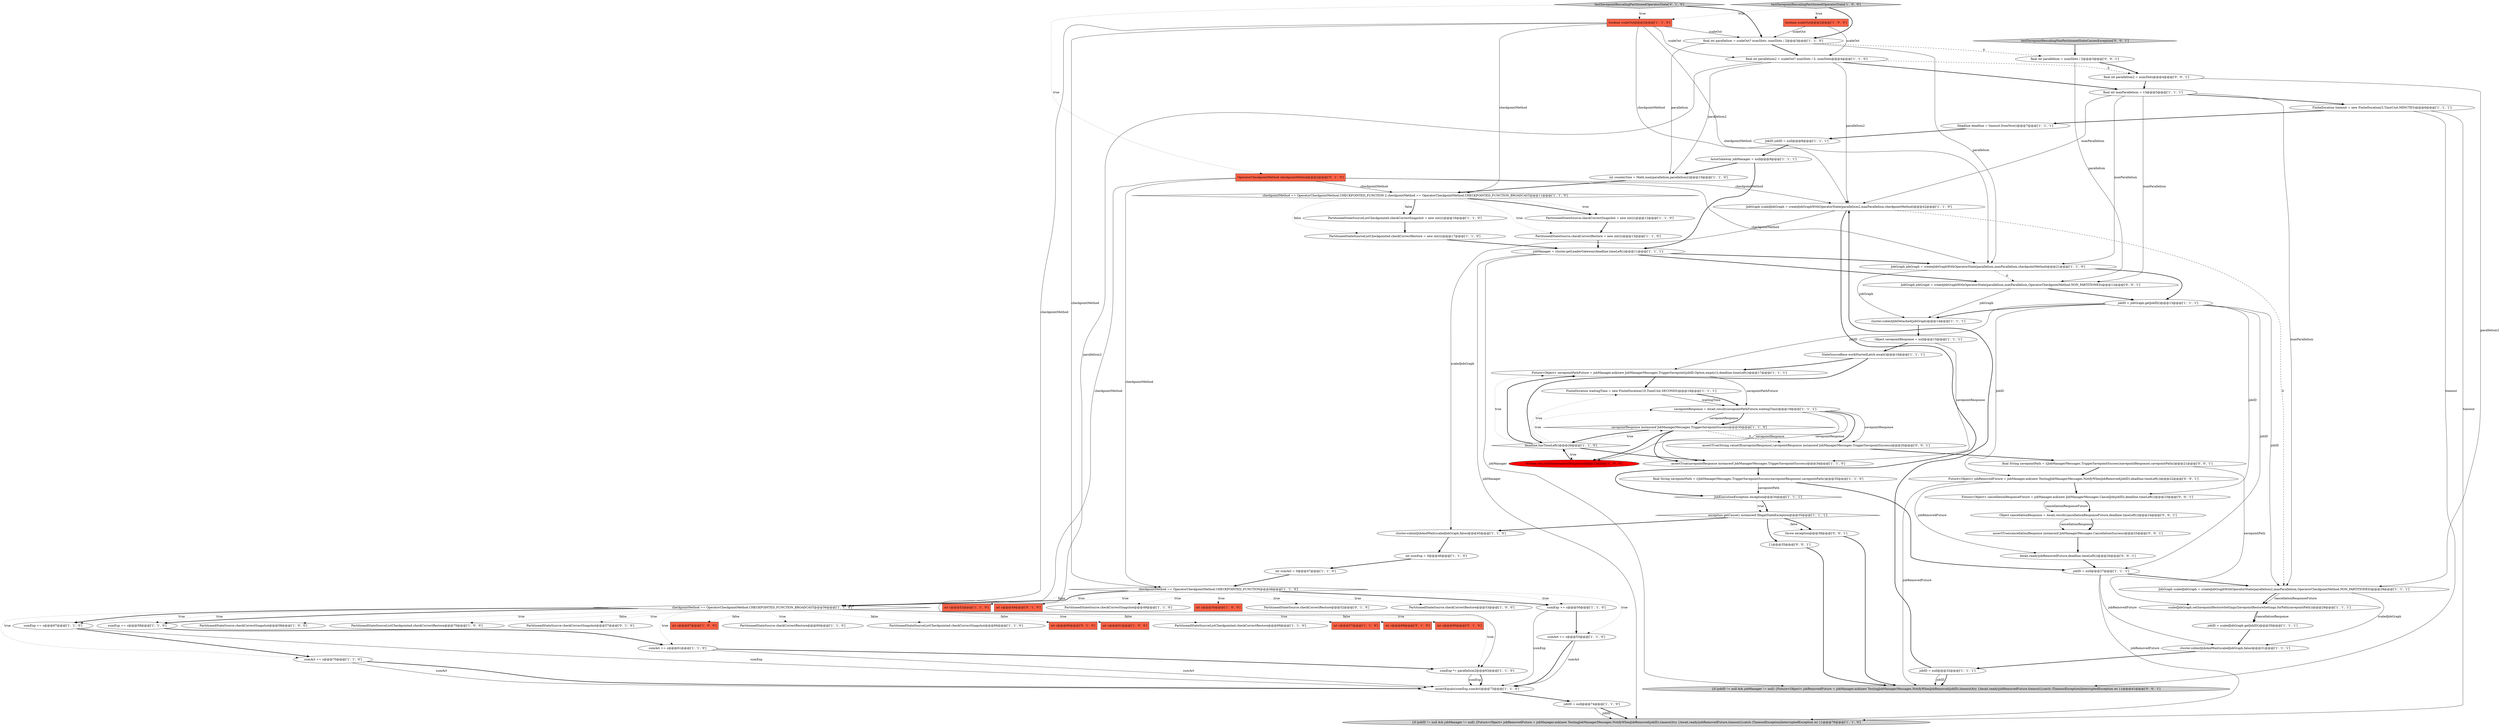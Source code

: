 digraph {
57 [style = filled, label = "JobGraph scaledJobGraph = createJobGraphWithOperatorState(parallelism2,maxParallelism,checkpointMethod)@@@42@@@['1', '1', '0']", fillcolor = white, shape = ellipse image = "AAA0AAABBB1BBB"];
47 [style = filled, label = "ActorGateway jobManager = null@@@9@@@['1', '1', '1']", fillcolor = white, shape = ellipse image = "AAA0AAABBB1BBB"];
6 [style = filled, label = "jobID = scaledJobGraph.getJobID()@@@30@@@['1', '1', '1']", fillcolor = white, shape = ellipse image = "AAA0AAABBB1BBB"];
16 [style = filled, label = "jobManager = cluster.getLeaderGateway(deadline.timeLeft())@@@11@@@['1', '1', '1']", fillcolor = white, shape = ellipse image = "AAA0AAABBB1BBB"];
14 [style = filled, label = "PartitionedStateSource.checkCorrectRestore@@@60@@@['1', '1', '0']", fillcolor = white, shape = ellipse image = "AAA0AAABBB1BBB"];
82 [style = filled, label = "final int parallelism2 = numSlots@@@4@@@['0', '0', '1']", fillcolor = white, shape = ellipse image = "AAA0AAABBB3BBB"];
78 [style = filled, label = "Future<Object> jobRemovedFuture = jobManager.ask(new TestingJobManagerMessages.NotifyWhenJobRemoved(jobID),deadline.timeLeft())@@@22@@@['0', '0', '1']", fillcolor = white, shape = ellipse image = "AAA0AAABBB3BBB"];
31 [style = filled, label = "boolean scaleOut@@@2@@@['1', '1', '0']", fillcolor = tomato, shape = box image = "AAA0AAABBB1BBB"];
77 [style = filled, label = "{if (jobID != null && jobManager != null) {Future<Object> jobRemovedFuture = jobManager.ask(new TestingJobManagerMessages.NotifyWhenJobRemoved(jobID),timeout)try {Await.ready(jobRemovedFuture,timeout)}catch (TimeoutException|InterruptedException ie) }}@@@41@@@['0', '0', '1']", fillcolor = lightgray, shape = ellipse image = "AAA0AAABBB3BBB"];
17 [style = filled, label = "exception.getCause() instanceof IllegalStateException@@@35@@@['1', '1', '1']", fillcolor = white, shape = diamond image = "AAA0AAABBB1BBB"];
8 [style = filled, label = "PartitionedStateSource.checkCorrectRestore = new int((((@@@13@@@['1', '1', '0']", fillcolor = white, shape = ellipse image = "AAA0AAABBB1BBB"];
55 [style = filled, label = "PartitionedStateSourceListCheckpointed.checkCorrectSnapshot@@@66@@@['1', '1', '0']", fillcolor = white, shape = ellipse image = "AAA0AAABBB1BBB"];
67 [style = filled, label = "int c@@@66@@@['0', '1', '0']", fillcolor = tomato, shape = box image = "AAA0AAABBB2BBB"];
2 [style = filled, label = "checkpointMethod == OperatorCheckpointMethod.CHECKPOINTED_FUNCTION || checkpointMethod == OperatorCheckpointMethod.CHECKPOINTED_FUNCTION_BROADCAST@@@11@@@['1', '1', '0']", fillcolor = white, shape = diamond image = "AAA0AAABBB1BBB"];
11 [style = filled, label = "int c@@@61@@@['1', '0', '0']", fillcolor = tomato, shape = box image = "AAA0AAABBB1BBB"];
45 [style = filled, label = "int sumAct = 0@@@47@@@['1', '1', '0']", fillcolor = white, shape = ellipse image = "AAA0AAABBB1BBB"];
48 [style = filled, label = "PartitionedStateSourceListCheckpointed.checkCorrectRestore@@@69@@@['1', '1', '0']", fillcolor = white, shape = ellipse image = "AAA0AAABBB1BBB"];
27 [style = filled, label = "JobExecutionException exception@@@34@@@['1', '1', '1']", fillcolor = white, shape = diamond image = "AAA0AAABBB1BBB"];
30 [style = filled, label = "boolean scaleOut@@@2@@@['1', '0', '0']", fillcolor = tomato, shape = box image = "AAA0AAABBB1BBB"];
86 [style = filled, label = "testSavepointRescalingNonPartitionedStateCausesException['0', '0', '1']", fillcolor = lightgray, shape = diamond image = "AAA0AAABBB3BBB"];
36 [style = filled, label = "int c@@@50@@@['1', '0', '0']", fillcolor = tomato, shape = box image = "AAA0AAABBB1BBB"];
87 [style = filled, label = "Await.ready(jobRemovedFuture,deadline.timeLeft())@@@26@@@['0', '0', '1']", fillcolor = white, shape = ellipse image = "AAA0AAABBB3BBB"];
79 [style = filled, label = "final String savepointPath = ((JobManagerMessages.TriggerSavepointSuccess)savepointResponse).savepointPath()@@@21@@@['0', '0', '1']", fillcolor = white, shape = ellipse image = "AAA0AAABBB3BBB"];
37 [style = filled, label = "PartitionedStateSourceListCheckpointed.checkCorrectSnapshot = new int((((@@@16@@@['1', '1', '0']", fillcolor = white, shape = ellipse image = "AAA0AAABBB1BBB"];
39 [style = filled, label = "scaledJobGraph.setSavepointRestoreSettings(SavepointRestoreSettings.forPath(savepointPath))@@@29@@@['1', '1', '1']", fillcolor = white, shape = ellipse image = "AAA0AAABBB1BBB"];
20 [style = filled, label = "assertTrue(savepointResponse instanceof JobManagerMessages.TriggerSavepointSuccess)@@@34@@@['1', '1', '0']", fillcolor = white, shape = ellipse image = "AAA0AAABBB1BBB"];
51 [style = filled, label = "sumExp += c@@@50@@@['1', '1', '0']", fillcolor = white, shape = ellipse image = "AAA0AAABBB1BBB"];
28 [style = filled, label = "{if (jobID != null && jobManager != null) {Future<Object> jobRemovedFuture = jobManager.ask(new TestingJobManagerMessages.NotifyWhenJobRemoved(jobID),timeout)try {Await.ready(jobRemovedFuture,timeout)}catch (TimeoutException|InterruptedException ie) }}@@@76@@@['1', '1', '0']", fillcolor = lightgray, shape = ellipse image = "AAA0AAABBB1BBB"];
42 [style = filled, label = "testSavepointRescalingPartitionedOperatorState['1', '0', '0']", fillcolor = lightgray, shape = diamond image = "AAA0AAABBB1BBB"];
54 [style = filled, label = "int c@@@57@@@['1', '1', '0']", fillcolor = tomato, shape = box image = "AAA0AAABBB1BBB"];
65 [style = filled, label = "deadline.hasTimeLeft()@@@26@@@['1', '1', '0']", fillcolor = white, shape = diamond image = "AAA0AAABBB1BBB"];
12 [style = filled, label = "JobID jobID = null@@@8@@@['1', '1', '1']", fillcolor = white, shape = ellipse image = "AAA0AAABBB1BBB"];
68 [style = filled, label = "PartitionedStateSource.checkCorrectRestore@@@52@@@['0', '1', '0']", fillcolor = white, shape = ellipse image = "AAA0AAABBB2BBB"];
84 [style = filled, label = "assertTrue(String.valueOf(savepointResponse),savepointResponse instanceof JobManagerMessages.TriggerSavepointSuccess)@@@20@@@['0', '0', '1']", fillcolor = white, shape = ellipse image = "AAA0AAABBB3BBB"];
3 [style = filled, label = "Object savepointResponse = null@@@15@@@['1', '1', '1']", fillcolor = white, shape = ellipse image = "AAA0AAABBB1BBB"];
58 [style = filled, label = "final int maxParallelism = 13@@@5@@@['1', '1', '1']", fillcolor = white, shape = ellipse image = "AAA0AAABBB1BBB"];
22 [style = filled, label = "PartitionedStateSource.checkCorrectRestore@@@53@@@['1', '0', '0']", fillcolor = white, shape = ellipse image = "AAA0AAABBB1BBB"];
13 [style = filled, label = "PartitionedStateSource.checkCorrectSnapshot = new int((((@@@12@@@['1', '1', '0']", fillcolor = white, shape = ellipse image = "AAA0AAABBB1BBB"];
69 [style = filled, label = "OperatorCheckpointMethod checkpointMethod@@@2@@@['0', '1', '0']", fillcolor = tomato, shape = box image = "AAA0AAABBB2BBB"];
73 [style = filled, label = "testSavepointRescalingPartitionedOperatorState['0', '1', '0']", fillcolor = lightgray, shape = diamond image = "AAA0AAABBB2BBB"];
38 [style = filled, label = "assertEquals(sumExp,sumAct)@@@73@@@['1', '1', '0']", fillcolor = white, shape = ellipse image = "AAA0AAABBB1BBB"];
32 [style = filled, label = "int c@@@52@@@['1', '1', '0']", fillcolor = tomato, shape = box image = "AAA0AAABBB1BBB"];
10 [style = filled, label = "jobID = jobGraph.getJobID()@@@13@@@['1', '1', '1']", fillcolor = white, shape = ellipse image = "AAA0AAABBB1BBB"];
44 [style = filled, label = "Future<Object> savepointPathFuture = jobManager.ask(new JobManagerMessages.TriggerSavepoint(jobID,Option.empty()),deadline.timeLeft())@@@17@@@['1', '1', '1']", fillcolor = white, shape = ellipse image = "AAA0AAABBB1BBB"];
66 [style = filled, label = "int c@@@69@@@['0', '1', '0']", fillcolor = tomato, shape = box image = "AAA0AAABBB2BBB"];
0 [style = filled, label = "sumExp += c@@@67@@@['1', '1', '0']", fillcolor = white, shape = ellipse image = "AAA0AAABBB1BBB"];
83 [style = filled, label = "Object cancellationResponse = Await.result(cancellationResponseFuture,deadline.timeLeft())@@@24@@@['0', '0', '1']", fillcolor = white, shape = ellipse image = "AAA0AAABBB3BBB"];
61 [style = filled, label = "jobID = null@@@74@@@['1', '1', '0']", fillcolor = white, shape = ellipse image = "AAA0AAABBB1BBB"];
81 [style = filled, label = "JobGraph jobGraph = createJobGraphWithOperatorState(parallelism,maxParallelism,OperatorCheckpointMethod.NON_PARTITIONED)@@@12@@@['0', '0', '1']", fillcolor = white, shape = ellipse image = "AAA0AAABBB3BBB"];
24 [style = filled, label = "StateSourceBase.workStartedLatch.await()@@@16@@@['1', '1', '1']", fillcolor = white, shape = ellipse image = "AAA0AAABBB1BBB"];
5 [style = filled, label = "PartitionedStateSourceListCheckpointed.checkCorrectRestore = new int((((@@@17@@@['1', '1', '0']", fillcolor = white, shape = ellipse image = "AAA0AAABBB1BBB"];
34 [style = filled, label = "sumExp *= parallelism2@@@63@@@['1', '1', '0']", fillcolor = white, shape = ellipse image = "AAA0AAABBB1BBB"];
53 [style = filled, label = "JobGraph jobGraph = createJobGraphWithOperatorState(parallelism,maxParallelism,checkpointMethod)@@@21@@@['1', '1', '0']", fillcolor = white, shape = ellipse image = "AAA0AAABBB1BBB"];
49 [style = filled, label = "final int parallelism2 = scaleOut? numSlots / 2: numSlots@@@4@@@['1', '1', '0']", fillcolor = white, shape = ellipse image = "AAA0AAABBB1BBB"];
33 [style = filled, label = "int counterSize = Math.max(parallelism,parallelism2)@@@10@@@['1', '1', '0']", fillcolor = white, shape = ellipse image = "AAA0AAABBB1BBB"];
4 [style = filled, label = "sumAct += c@@@53@@@['1', '1', '0']", fillcolor = white, shape = ellipse image = "AAA0AAABBB1BBB"];
56 [style = filled, label = "int sumExp = 0@@@46@@@['1', '1', '0']", fillcolor = white, shape = ellipse image = "AAA0AAABBB1BBB"];
9 [style = filled, label = "final String savepointPath = ((JobManagerMessages.TriggerSavepointSuccess)savepointResponse).savepointPath()@@@35@@@['1', '1', '0']", fillcolor = white, shape = ellipse image = "AAA0AAABBB1BBB"];
74 [style = filled, label = "throw exception@@@38@@@['0', '0', '1']", fillcolor = white, shape = ellipse image = "AAA0AAABBB3BBB"];
70 [style = filled, label = "int c@@@49@@@['0', '1', '0']", fillcolor = tomato, shape = box image = "AAA0AAABBB2BBB"];
71 [style = filled, label = "int c@@@60@@@['0', '1', '0']", fillcolor = tomato, shape = box image = "AAA0AAABBB2BBB"];
1 [style = filled, label = "cluster.submitJobDetached(jobGraph)@@@14@@@['1', '1', '1']", fillcolor = white, shape = ellipse image = "AAA0AAABBB1BBB"];
40 [style = filled, label = "checkpointMethod == OperatorCheckpointMethod.CHECKPOINTED_FUNCTION@@@48@@@['1', '1', '0']", fillcolor = white, shape = diamond image = "AAA0AAABBB1BBB"];
46 [style = filled, label = "JobGraph scaledJobGraph = createJobGraphWithOperatorState(parallelism2,maxParallelism,OperatorCheckpointMethod.NON_PARTITIONED)@@@28@@@['1', '1', '1']", fillcolor = white, shape = ellipse image = "AAA0AAABBB1BBB"];
18 [style = filled, label = "sumExp += c@@@58@@@['1', '1', '0']", fillcolor = white, shape = ellipse image = "AAA0AAABBB1BBB"];
15 [style = filled, label = "FiniteDuration timeout = new FiniteDuration(3,TimeUnit.MINUTES)@@@6@@@['1', '1', '1']", fillcolor = white, shape = ellipse image = "AAA0AAABBB1BBB"];
7 [style = filled, label = "savepointResponse instanceof JobManagerMessages.TriggerSavepointSuccess@@@30@@@['1', '1', '0']", fillcolor = white, shape = diamond image = "AAA0AAABBB1BBB"];
80 [style = filled, label = "{}@@@35@@@['0', '0', '1']", fillcolor = white, shape = ellipse image = "AAA0AAABBB3BBB"];
43 [style = filled, label = "jobID = null@@@27@@@['1', '1', '1']", fillcolor = white, shape = ellipse image = "AAA0AAABBB1BBB"];
60 [style = filled, label = "checkpointMethod == OperatorCheckpointMethod.CHECKPOINTED_FUNCTION_BROADCAST@@@56@@@['1', '1', '0']", fillcolor = white, shape = diamond image = "AAA0AAABBB1BBB"];
23 [style = filled, label = "sumAct += c@@@70@@@['1', '1', '0']", fillcolor = white, shape = ellipse image = "AAA0AAABBB1BBB"];
59 [style = filled, label = "PartitionedStateSource.checkCorrectSnapshot@@@49@@@['1', '1', '0']", fillcolor = white, shape = ellipse image = "AAA0AAABBB1BBB"];
29 [style = filled, label = "final int parallelism = scaleOut? numSlots: numSlots / 2@@@3@@@['1', '1', '0']", fillcolor = white, shape = ellipse image = "AAA0AAABBB1BBB"];
76 [style = filled, label = "assertTrue(cancellationResponse instanceof JobManagerMessages.CancellationSuccess)@@@25@@@['0', '0', '1']", fillcolor = white, shape = ellipse image = "AAA0AAABBB3BBB"];
63 [style = filled, label = "FiniteDuration waitingTime = new FiniteDuration(10,TimeUnit.SECONDS)@@@18@@@['1', '1', '1']", fillcolor = white, shape = ellipse image = "AAA0AAABBB1BBB"];
85 [style = filled, label = "final int parallelism = numSlots / 2@@@3@@@['0', '0', '1']", fillcolor = white, shape = ellipse image = "AAA0AAABBB3BBB"];
25 [style = filled, label = "cluster.submitJobAndWait(scaledJobGraph,false)@@@31@@@['1', '1', '1']", fillcolor = white, shape = ellipse image = "AAA0AAABBB1BBB"];
75 [style = filled, label = "Future<Object> cancellationResponseFuture = jobManager.ask(new JobManagerMessages.CancelJob(jobID),deadline.timeLeft())@@@23@@@['0', '0', '1']", fillcolor = white, shape = ellipse image = "AAA0AAABBB3BBB"];
50 [style = filled, label = "System.out.println(savepointResponse)@@@33@@@['1', '0', '0']", fillcolor = red, shape = ellipse image = "AAA1AAABBB1BBB"];
62 [style = filled, label = "sumAct += c@@@61@@@['1', '1', '0']", fillcolor = white, shape = ellipse image = "AAA0AAABBB1BBB"];
52 [style = filled, label = "Deadline deadline = timeout.fromNow()@@@7@@@['1', '1', '1']", fillcolor = white, shape = ellipse image = "AAA0AAABBB1BBB"];
19 [style = filled, label = "savepointResponse = Await.result(savepointPathFuture,waitingTime)@@@19@@@['1', '1', '1']", fillcolor = white, shape = ellipse image = "AAA0AAABBB1BBB"];
35 [style = filled, label = "PartitionedStateSource.checkCorrectSnapshot@@@58@@@['1', '0', '0']", fillcolor = white, shape = ellipse image = "AAA0AAABBB1BBB"];
21 [style = filled, label = "PartitionedStateSourceListCheckpointed.checkCorrectRestore@@@70@@@['1', '0', '0']", fillcolor = white, shape = ellipse image = "AAA0AAABBB1BBB"];
26 [style = filled, label = "jobID = null@@@32@@@['1', '1', '1']", fillcolor = white, shape = ellipse image = "AAA0AAABBB1BBB"];
64 [style = filled, label = "cluster.submitJobAndWait(scaledJobGraph,false)@@@45@@@['1', '1', '0']", fillcolor = white, shape = ellipse image = "AAA0AAABBB1BBB"];
72 [style = filled, label = "PartitionedStateSource.checkCorrectSnapshot@@@57@@@['0', '1', '0']", fillcolor = white, shape = ellipse image = "AAA0AAABBB2BBB"];
41 [style = filled, label = "int c@@@67@@@['1', '0', '0']", fillcolor = tomato, shape = box image = "AAA0AAABBB1BBB"];
75->83 [style = bold, label=""];
19->84 [style = solid, label="savepointResponse"];
8->16 [style = bold, label=""];
19->7 [style = solid, label="savepointResponse"];
84->79 [style = bold, label=""];
44->63 [style = bold, label=""];
3->24 [style = bold, label=""];
20->9 [style = bold, label=""];
87->43 [style = bold, label=""];
40->51 [style = dotted, label="true"];
53->81 [style = dashed, label="0"];
26->77 [style = solid, label="jobID"];
78->87 [style = solid, label="jobRemovedFuture"];
40->70 [style = dotted, label="true"];
39->6 [style = bold, label=""];
40->32 [style = dotted, label="true"];
31->60 [style = solid, label="checkpointMethod"];
9->43 [style = bold, label=""];
40->36 [style = dotted, label="true"];
47->33 [style = bold, label=""];
60->35 [style = dotted, label="true"];
42->29 [style = bold, label=""];
73->29 [style = bold, label=""];
60->18 [style = dotted, label="true"];
29->53 [style = solid, label="parallelism"];
50->65 [style = bold, label=""];
37->5 [style = bold, label=""];
12->47 [style = bold, label=""];
31->57 [style = solid, label="checkpointMethod"];
57->46 [style = dashed, label="0"];
76->87 [style = bold, label=""];
15->52 [style = bold, label=""];
82->58 [style = bold, label=""];
62->38 [style = solid, label="sumAct"];
78->75 [style = bold, label=""];
58->81 [style = solid, label="maxParallelism"];
2->5 [style = dotted, label="false"];
65->50 [style = dotted, label="true"];
26->77 [style = bold, label=""];
26->57 [style = bold, label=""];
27->17 [style = bold, label=""];
85->82 [style = bold, label=""];
69->53 [style = solid, label="checkpointMethod"];
65->20 [style = bold, label=""];
60->14 [style = dotted, label="true"];
2->8 [style = dotted, label="true"];
60->11 [style = dotted, label="true"];
31->2 [style = solid, label="checkpointMethod"];
49->82 [style = dashed, label="0"];
43->25 [style = solid, label="jobRemovedFuture"];
60->0 [style = bold, label=""];
44->19 [style = solid, label="savepointPathFuture"];
4->38 [style = bold, label=""];
81->1 [style = solid, label="jobGraph"];
49->58 [style = bold, label=""];
60->66 [style = dotted, label="false"];
40->51 [style = bold, label=""];
82->46 [style = solid, label="parallelism2"];
24->44 [style = bold, label=""];
31->49 [style = solid, label="scaleOut"];
2->37 [style = dotted, label="false"];
60->62 [style = dotted, label="true"];
31->53 [style = solid, label="checkpointMethod"];
46->39 [style = bold, label=""];
69->57 [style = solid, label="checkpointMethod"];
73->69 [style = dotted, label="true"];
43->46 [style = bold, label=""];
10->43 [style = solid, label="jobID"];
40->22 [style = dotted, label="true"];
29->33 [style = solid, label="parallelism"];
52->12 [style = bold, label=""];
0->23 [style = bold, label=""];
46->25 [style = solid, label="scaledJobGraph"];
31->40 [style = solid, label="checkpointMethod"];
58->46 [style = solid, label="maxParallelism"];
60->72 [style = dotted, label="true"];
25->26 [style = bold, label=""];
85->81 [style = solid, label="parallelism"];
74->77 [style = bold, label=""];
65->44 [style = dotted, label="true"];
43->28 [style = solid, label="jobRemovedFuture"];
42->30 [style = dotted, label="true"];
16->28 [style = solid, label="jobManager"];
34->38 [style = bold, label=""];
10->75 [style = solid, label="jobID"];
69->2 [style = solid, label="checkpointMethod"];
17->64 [style = bold, label=""];
10->1 [style = bold, label=""];
58->15 [style = bold, label=""];
53->10 [style = bold, label=""];
61->28 [style = bold, label=""];
60->34 [style = dotted, label="true"];
47->16 [style = bold, label=""];
7->50 [style = bold, label=""];
69->60 [style = solid, label="checkpointMethod"];
30->49 [style = solid, label="scaleOut"];
17->80 [style = bold, label=""];
40->68 [style = dotted, label="true"];
60->21 [style = dotted, label="false"];
34->38 [style = solid, label="sumExp"];
49->34 [style = solid, label="parallelism2"];
51->4 [style = bold, label=""];
65->19 [style = dotted, label="true"];
49->57 [style = solid, label="parallelism2"];
63->19 [style = solid, label="waitingTime"];
1->3 [style = bold, label=""];
40->4 [style = dotted, label="true"];
16->81 [style = bold, label=""];
10->78 [style = solid, label="jobID"];
75->83 [style = solid, label="cancellationResponseFuture"];
7->20 [style = bold, label=""];
29->49 [style = bold, label=""];
60->54 [style = dotted, label="true"];
0->38 [style = solid, label="sumExp"];
5->16 [style = bold, label=""];
17->74 [style = bold, label=""];
10->46 [style = solid, label="jobID"];
83->76 [style = solid, label="cancellationResponse"];
60->18 [style = bold, label=""];
19->20 [style = solid, label="savepointResponse"];
17->74 [style = dotted, label="false"];
56->45 [style = bold, label=""];
15->28 [style = solid, label="timeout"];
30->29 [style = solid, label="scaleOut"];
29->85 [style = dashed, label="0"];
65->44 [style = bold, label=""];
62->34 [style = bold, label=""];
83->76 [style = bold, label=""];
81->10 [style = bold, label=""];
49->33 [style = solid, label="parallelism2"];
51->38 [style = solid, label="sumExp"];
27->17 [style = dotted, label="true"];
60->55 [style = dotted, label="false"];
33->2 [style = bold, label=""];
4->38 [style = solid, label="sumAct"];
69->40 [style = solid, label="checkpointMethod"];
57->64 [style = solid, label="scaledJobGraph"];
58->53 [style = solid, label="maxParallelism"];
45->40 [style = bold, label=""];
60->67 [style = dotted, label="false"];
23->38 [style = solid, label="sumAct"];
19->84 [style = bold, label=""];
16->77 [style = solid, label="jobManager"];
58->57 [style = solid, label="maxParallelism"];
46->39 [style = solid, label="cancellationResponseFuture"];
79->39 [style = solid, label="savepointPath"];
60->23 [style = dotted, label="true"];
31->29 [style = solid, label="scaleOut"];
42->31 [style = dotted, label="true"];
38->61 [style = bold, label=""];
63->19 [style = bold, label=""];
16->53 [style = bold, label=""];
7->84 [style = dashed, label="0"];
60->71 [style = dotted, label="true"];
7->65 [style = bold, label=""];
2->13 [style = bold, label=""];
3->20 [style = solid, label="savepointResponse"];
18->62 [style = bold, label=""];
64->56 [style = bold, label=""];
57->27 [style = bold, label=""];
86->85 [style = bold, label=""];
40->60 [style = dotted, label="false"];
79->78 [style = bold, label=""];
10->44 [style = solid, label="jobID"];
40->59 [style = dotted, label="true"];
60->41 [style = dotted, label="false"];
65->7 [style = dotted, label="true"];
23->38 [style = bold, label=""];
80->77 [style = bold, label=""];
19->50 [style = solid, label="savepointResponse"];
61->28 [style = solid, label="jobID"];
39->6 [style = solid, label="cancellationResponse"];
60->48 [style = dotted, label="false"];
60->0 [style = dotted, label="true"];
73->31 [style = dotted, label="true"];
2->37 [style = bold, label=""];
13->8 [style = bold, label=""];
15->77 [style = solid, label="timeout"];
40->60 [style = bold, label=""];
65->63 [style = dotted, label="true"];
24->65 [style = bold, label=""];
19->7 [style = bold, label=""];
53->1 [style = solid, label="jobGraph"];
2->13 [style = dotted, label="true"];
78->77 [style = solid, label="jobRemovedFuture"];
6->25 [style = bold, label=""];
9->27 [style = solid, label="savepointPath"];
}
